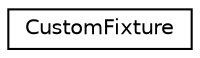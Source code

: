 digraph "Graphical Class Hierarchy"
{
 // LATEX_PDF_SIZE
  edge [fontname="Helvetica",fontsize="10",labelfontname="Helvetica",labelfontsize="10"];
  node [fontname="Helvetica",fontsize="10",shape=record];
  rankdir="LR";
  Node0 [label="CustomFixture",height=0.2,width=0.4,color="black", fillcolor="white", style="filled",URL="$structCustomFixture.html",tooltip=" "];
}
